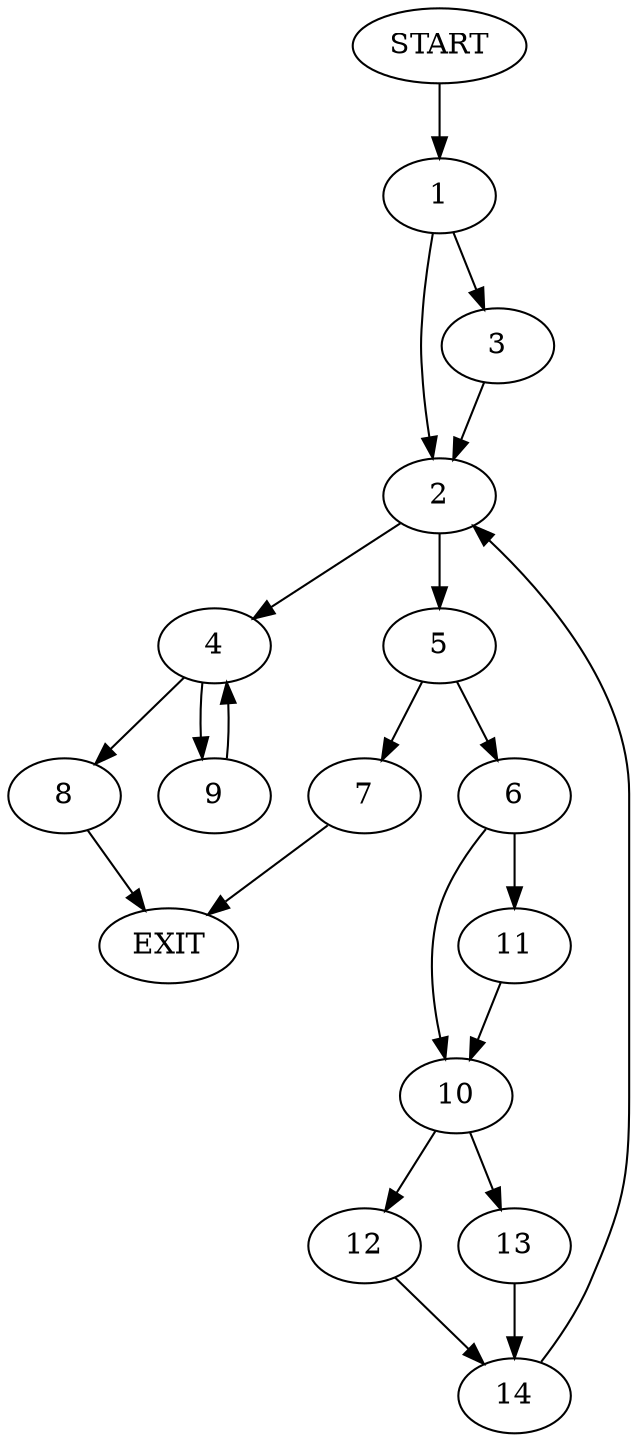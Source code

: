 digraph {
0 [label="START"]
15 [label="EXIT"]
0 -> 1
1 -> 2
1 -> 3
3 -> 2
2 -> 4
2 -> 5
5 -> 6
5 -> 7
4 -> 8
4 -> 9
7 -> 15
6 -> 10
6 -> 11
10 -> 12
10 -> 13
11 -> 10
12 -> 14
13 -> 14
14 -> 2
9 -> 4
8 -> 15
}
